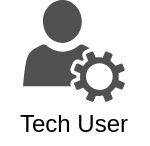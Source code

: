 <mxfile version="14.6.13" type="device"><diagram id="xpaWdycD4m76V4AJpIIV" name="Seite-1"><mxGraphModel dx="1086" dy="966" grid="1" gridSize="10" guides="1" tooltips="1" connect="1" arrows="1" fold="1" page="1" pageScale="1" pageWidth="827" pageHeight="1169" math="0" shadow="0"><root><mxCell id="0"/><mxCell id="1" parent="0"/><mxCell id="oxoWMGO22ZyMWg7qRov0-1" value="" style="group" vertex="1" connectable="0" parent="1"><mxGeometry x="40" y="40" width="74" height="71.7" as="geometry"/></mxCell><mxCell id="oxoWMGO22ZyMWg7qRov0-2" value="" style="pointerEvents=1;shadow=0;dashed=0;html=1;strokeColor=none;fillColor=#505050;labelPosition=center;verticalLabelPosition=bottom;verticalAlign=top;outlineConnect=0;align=center;shape=mxgraph.office.services.user_services;aspect=fixed;" vertex="1" parent="oxoWMGO22ZyMWg7qRov0-1"><mxGeometry x="11.5" width="51" height="51" as="geometry"/></mxCell><mxCell id="oxoWMGO22ZyMWg7qRov0-3" value="Tech User" style="text;html=1;strokeColor=none;fillColor=none;align=center;verticalAlign=middle;whiteSpace=wrap;rounded=0;" vertex="1" parent="oxoWMGO22ZyMWg7qRov0-1"><mxGeometry y="51.7" width="74" height="20" as="geometry"/></mxCell></root></mxGraphModel></diagram></mxfile>